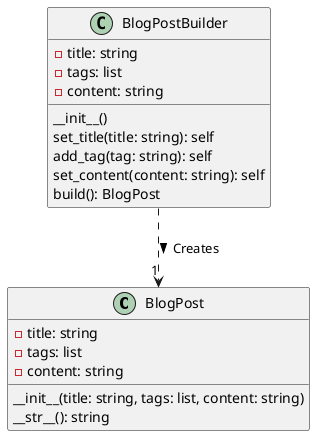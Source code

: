 @startuml
class BlogPost {
  -title: string
  -tags: list
  -content: string
  __init__(title: string, tags: list, content: string)
  __str__(): string
}

class BlogPostBuilder {
  -title: string
  -tags: list
  -content: string
  __init__()
  set_title(title: string): self
  add_tag(tag: string): self
  set_content(content: string): self
  build(): BlogPost
}

BlogPostBuilder ..> "1" BlogPost : Creates >
@enduml